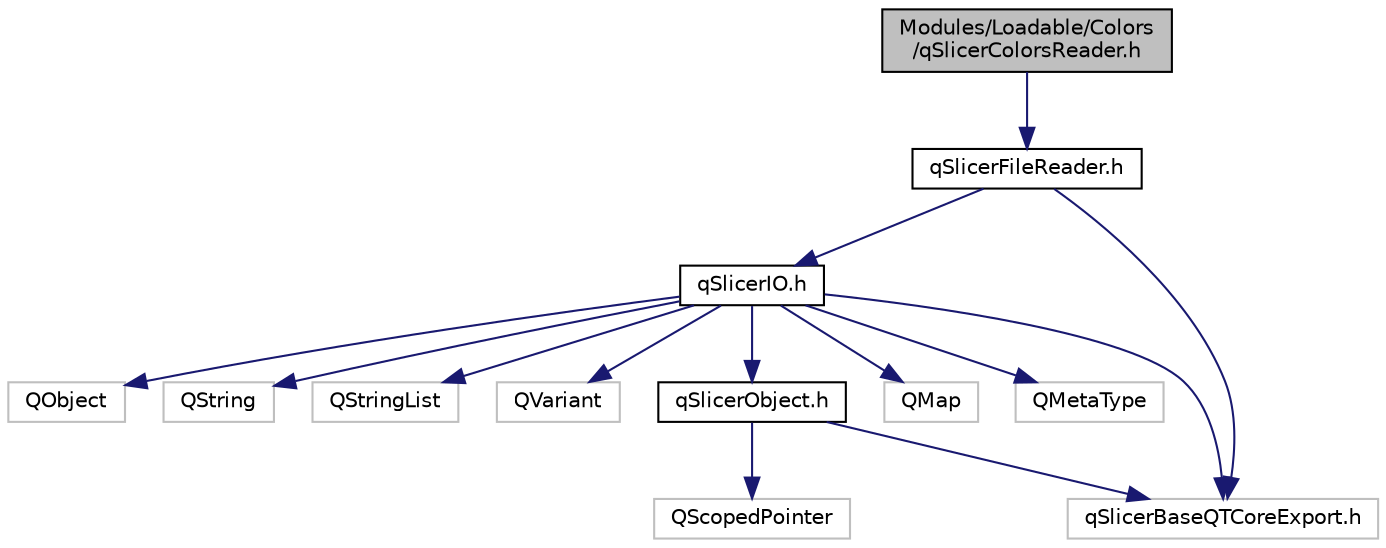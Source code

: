 digraph "Modules/Loadable/Colors/qSlicerColorsReader.h"
{
  bgcolor="transparent";
  edge [fontname="Helvetica",fontsize="10",labelfontname="Helvetica",labelfontsize="10"];
  node [fontname="Helvetica",fontsize="10",shape=record];
  Node0 [label="Modules/Loadable/Colors\l/qSlicerColorsReader.h",height=0.2,width=0.4,color="black", fillcolor="grey75", style="filled", fontcolor="black"];
  Node0 -> Node1 [color="midnightblue",fontsize="10",style="solid",fontname="Helvetica"];
  Node1 [label="qSlicerFileReader.h",height=0.2,width=0.4,color="black",URL="$qSlicerFileReader_8h.html"];
  Node1 -> Node2 [color="midnightblue",fontsize="10",style="solid",fontname="Helvetica"];
  Node2 [label="qSlicerIO.h",height=0.2,width=0.4,color="black",URL="$qSlicerIO_8h.html"];
  Node2 -> Node3 [color="midnightblue",fontsize="10",style="solid",fontname="Helvetica"];
  Node3 [label="QMap",height=0.2,width=0.4,color="grey75"];
  Node2 -> Node4 [color="midnightblue",fontsize="10",style="solid",fontname="Helvetica"];
  Node4 [label="QMetaType",height=0.2,width=0.4,color="grey75"];
  Node2 -> Node5 [color="midnightblue",fontsize="10",style="solid",fontname="Helvetica"];
  Node5 [label="QObject",height=0.2,width=0.4,color="grey75"];
  Node2 -> Node6 [color="midnightblue",fontsize="10",style="solid",fontname="Helvetica"];
  Node6 [label="QString",height=0.2,width=0.4,color="grey75"];
  Node2 -> Node7 [color="midnightblue",fontsize="10",style="solid",fontname="Helvetica"];
  Node7 [label="QStringList",height=0.2,width=0.4,color="grey75"];
  Node2 -> Node8 [color="midnightblue",fontsize="10",style="solid",fontname="Helvetica"];
  Node8 [label="QVariant",height=0.2,width=0.4,color="grey75"];
  Node2 -> Node9 [color="midnightblue",fontsize="10",style="solid",fontname="Helvetica"];
  Node9 [label="qSlicerBaseQTCoreExport.h",height=0.2,width=0.4,color="grey75"];
  Node2 -> Node10 [color="midnightblue",fontsize="10",style="solid",fontname="Helvetica"];
  Node10 [label="qSlicerObject.h",height=0.2,width=0.4,color="black",URL="$qSlicerObject_8h.html"];
  Node10 -> Node11 [color="midnightblue",fontsize="10",style="solid",fontname="Helvetica"];
  Node11 [label="QScopedPointer",height=0.2,width=0.4,color="grey75"];
  Node10 -> Node9 [color="midnightblue",fontsize="10",style="solid",fontname="Helvetica"];
  Node1 -> Node9 [color="midnightblue",fontsize="10",style="solid",fontname="Helvetica"];
}

